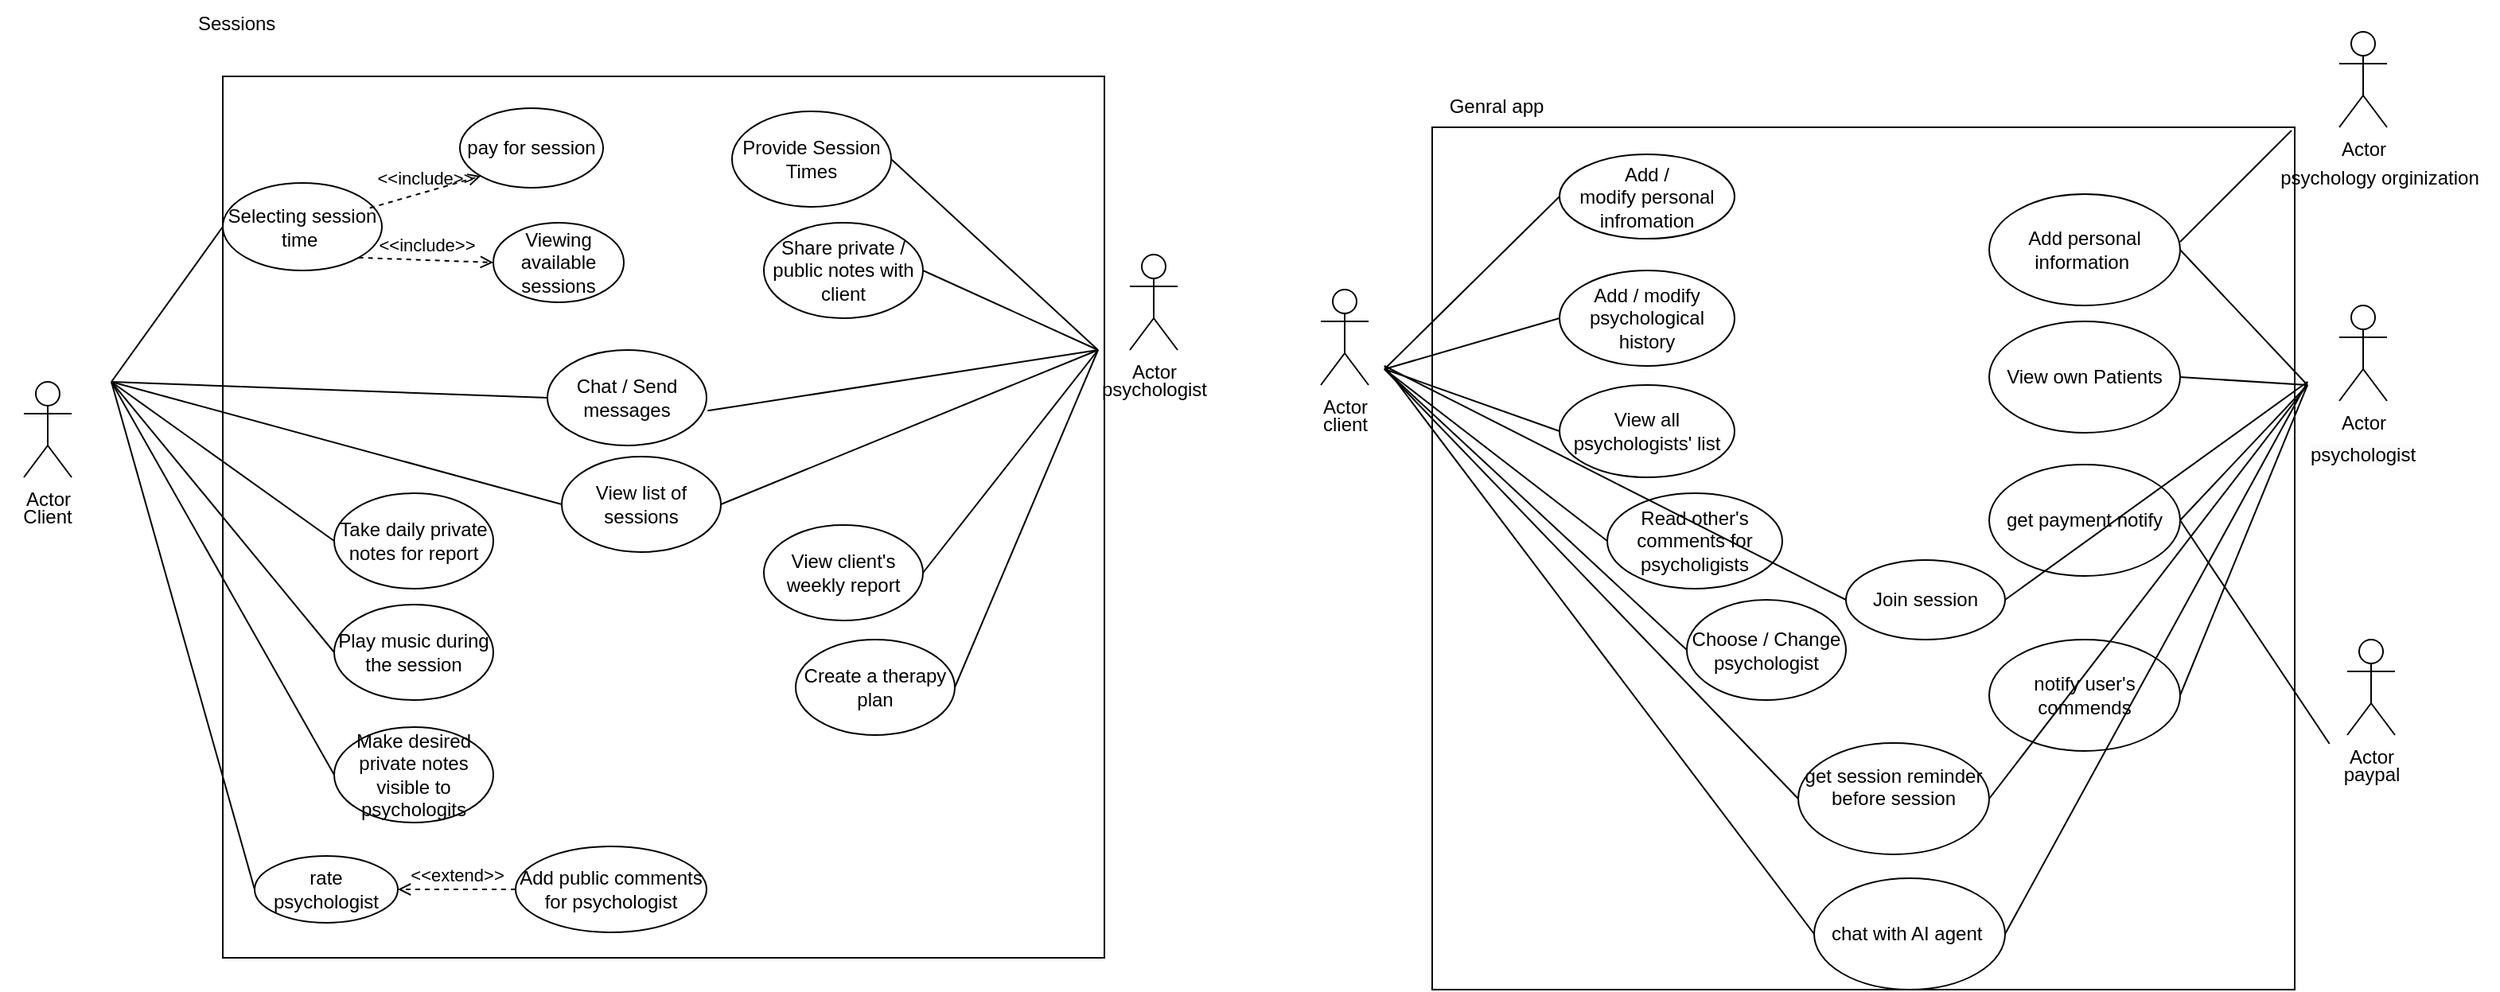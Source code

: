 <mxfile version="25.0.3">
  <diagram name="Page-1" id="b5b7bab2-c9e2-2cf4-8b2a-24fd1a2a6d21">
    <mxGraphModel dx="867" dy="2919" grid="1" gridSize="10" guides="1" tooltips="1" connect="1" arrows="1" fold="1" page="1" pageScale="1" pageWidth="827" pageHeight="1169" background="none" math="0" shadow="0">
      <root>
        <mxCell id="0" />
        <mxCell id="1" parent="0" />
        <mxCell id="3qdfxk0Ov2vLYJv6HYns-1" value="Actor" style="shape=umlActor;verticalLabelPosition=bottom;verticalAlign=top;html=1;outlineConnect=0;" parent="1" vertex="1">
          <mxGeometry x="35" y="-2050" width="30" height="60" as="geometry" />
        </mxCell>
        <mxCell id="3qdfxk0Ov2vLYJv6HYns-5" value="&lt;span style=&quot;color: rgba(0, 0, 0, 0); font-family: monospace; font-size: 0px; text-align: start; text-wrap-mode: nowrap;&quot;&gt;%3CmxGraphModel%3E%3Croot%3E%3CmxCell%20id%3D%220%22%2F%3E%3CmxCell%20id%3D%221%22%20parent%3D%220%22%2F%3E%3CmxCell%20id%3D%222%22%20value%3D%22%22%20style%3D%22ellipse%3BwhiteSpace%3Dwrap%3Bhtml%3D1%3BfillColor%3Dnone%3B%22%20vertex%3D%221%22%20parent%3D%221%22%3E%3CmxGeometry%20x%3D%22270%22%20y%3D%22-810%22%20width%3D%22100%22%20height%3D%2260%22%20as%3D%22geometry%22%2F%3E%3C%2FmxCell%3E%3C%2Froot%3E%3C%2FmxGraphModel%3E&lt;/span&gt;" style="whiteSpace=wrap;html=1;aspect=fixed;fillColor=none;" parent="1" vertex="1">
          <mxGeometry x="160" y="-2242" width="554" height="554" as="geometry" />
        </mxCell>
        <mxCell id="3qdfxk0Ov2vLYJv6HYns-9" value="Client" style="text;html=1;align=center;verticalAlign=middle;whiteSpace=wrap;rounded=0;" parent="1" vertex="1">
          <mxGeometry x="20" y="-1980" width="60" height="30" as="geometry" />
        </mxCell>
        <mxCell id="3qdfxk0Ov2vLYJv6HYns-10" value="Actor" style="shape=umlActor;verticalLabelPosition=bottom;verticalAlign=top;html=1;outlineConnect=0;" parent="1" vertex="1">
          <mxGeometry x="730" y="-2130" width="30" height="60" as="geometry" />
        </mxCell>
        <mxCell id="3qdfxk0Ov2vLYJv6HYns-12" value="psychologist" style="text;html=1;align=center;verticalAlign=middle;resizable=0;points=[];autosize=1;strokeColor=none;fillColor=none;" parent="1" vertex="1">
          <mxGeometry x="700" y="-2060" width="90" height="30" as="geometry" />
        </mxCell>
        <mxCell id="3qdfxk0Ov2vLYJv6HYns-14" value="Sessions&amp;nbsp;" style="text;html=1;align=center;verticalAlign=middle;resizable=0;points=[];autosize=1;strokeColor=none;fillColor=none;" parent="1" vertex="1">
          <mxGeometry x="130" y="-2290" width="80" height="30" as="geometry" />
        </mxCell>
        <mxCell id="3qdfxk0Ov2vLYJv6HYns-16" value="Selecting session time&amp;nbsp;" style="ellipse;whiteSpace=wrap;html=1;fillColor=none;" parent="1" vertex="1">
          <mxGeometry x="160" y="-2175" width="100" height="55" as="geometry" />
        </mxCell>
        <mxCell id="3qdfxk0Ov2vLYJv6HYns-18" value="View list of sessions" style="ellipse;whiteSpace=wrap;html=1;fillColor=none;" parent="1" vertex="1">
          <mxGeometry x="373" y="-2003" width="100" height="60" as="geometry" />
        </mxCell>
        <mxCell id="3qdfxk0Ov2vLYJv6HYns-19" value="Play music during the session" style="ellipse;whiteSpace=wrap;html=1;fillColor=none;" parent="1" vertex="1">
          <mxGeometry x="230" y="-1910" width="100" height="60" as="geometry" />
        </mxCell>
        <mxCell id="3qdfxk0Ov2vLYJv6HYns-20" value="Take daily private notes for report" style="ellipse;whiteSpace=wrap;html=1;fillColor=none;" parent="1" vertex="1">
          <mxGeometry x="230" y="-1980" width="100" height="60" as="geometry" />
        </mxCell>
        <mxCell id="3qdfxk0Ov2vLYJv6HYns-21" value="Make desired private notes visible to psychologits" style="ellipse;whiteSpace=wrap;html=1;fillColor=none;" parent="1" vertex="1">
          <mxGeometry x="230" y="-1833" width="100" height="60" as="geometry" />
        </mxCell>
        <mxCell id="3qdfxk0Ov2vLYJv6HYns-22" value="Chat / Send messages" style="ellipse;whiteSpace=wrap;html=1;fillColor=none;" parent="1" vertex="1">
          <mxGeometry x="364" y="-2070" width="100" height="60" as="geometry" />
        </mxCell>
        <mxCell id="3qdfxk0Ov2vLYJv6HYns-24" value="Share private / public notes with client" style="ellipse;whiteSpace=wrap;html=1;fillColor=none;" parent="1" vertex="1">
          <mxGeometry x="500" y="-2150" width="100" height="60" as="geometry" />
        </mxCell>
        <mxCell id="3qdfxk0Ov2vLYJv6HYns-25" value="View client&#39;s weekly report" style="ellipse;whiteSpace=wrap;html=1;fillColor=none;" parent="1" vertex="1">
          <mxGeometry x="500" y="-1960" width="100" height="60" as="geometry" />
        </mxCell>
        <mxCell id="3qdfxk0Ov2vLYJv6HYns-27" value="Create a therapy plan" style="ellipse;whiteSpace=wrap;html=1;fillColor=none;" parent="1" vertex="1">
          <mxGeometry x="520" y="-1888" width="100" height="60" as="geometry" />
        </mxCell>
        <mxCell id="3qdfxk0Ov2vLYJv6HYns-28" value="Provide Session Times" style="ellipse;whiteSpace=wrap;html=1;fillColor=none;" parent="1" vertex="1">
          <mxGeometry x="480" y="-2220" width="100" height="60" as="geometry" />
        </mxCell>
        <mxCell id="3qdfxk0Ov2vLYJv6HYns-29" value="" style="endArrow=none;html=1;rounded=0;entryX=0;entryY=0.5;entryDx=0;entryDy=0;" parent="1" target="3qdfxk0Ov2vLYJv6HYns-16" edge="1">
          <mxGeometry width="50" height="50" relative="1" as="geometry">
            <mxPoint x="90" y="-2050" as="sourcePoint" />
            <mxPoint x="420" y="-2000" as="targetPoint" />
          </mxGeometry>
        </mxCell>
        <mxCell id="3qdfxk0Ov2vLYJv6HYns-32" value="" style="endArrow=none;html=1;rounded=0;entryX=0;entryY=0.5;entryDx=0;entryDy=0;" parent="1" target="3qdfxk0Ov2vLYJv6HYns-18" edge="1">
          <mxGeometry width="50" height="50" relative="1" as="geometry">
            <mxPoint x="90" y="-2050" as="sourcePoint" />
            <mxPoint x="220" y="-2080" as="targetPoint" />
          </mxGeometry>
        </mxCell>
        <mxCell id="3qdfxk0Ov2vLYJv6HYns-33" value="" style="endArrow=none;html=1;rounded=0;entryX=0;entryY=0.5;entryDx=0;entryDy=0;" parent="1" target="3qdfxk0Ov2vLYJv6HYns-19" edge="1">
          <mxGeometry width="50" height="50" relative="1" as="geometry">
            <mxPoint x="90" y="-2050" as="sourcePoint" />
            <mxPoint x="220" y="-2010" as="targetPoint" />
          </mxGeometry>
        </mxCell>
        <mxCell id="3qdfxk0Ov2vLYJv6HYns-34" value="" style="endArrow=none;html=1;rounded=0;entryX=0;entryY=0.5;entryDx=0;entryDy=0;" parent="1" target="3qdfxk0Ov2vLYJv6HYns-20" edge="1">
          <mxGeometry width="50" height="50" relative="1" as="geometry">
            <mxPoint x="90" y="-2050" as="sourcePoint" />
            <mxPoint x="210" y="-1930" as="targetPoint" />
          </mxGeometry>
        </mxCell>
        <mxCell id="3qdfxk0Ov2vLYJv6HYns-35" value="" style="endArrow=none;html=1;rounded=0;entryX=0;entryY=0.5;entryDx=0;entryDy=0;" parent="1" target="3qdfxk0Ov2vLYJv6HYns-21" edge="1">
          <mxGeometry width="50" height="50" relative="1" as="geometry">
            <mxPoint x="90" y="-2050" as="sourcePoint" />
            <mxPoint x="210" y="-1800" as="targetPoint" />
          </mxGeometry>
        </mxCell>
        <mxCell id="3qdfxk0Ov2vLYJv6HYns-36" value="" style="endArrow=none;html=1;rounded=0;exitX=1;exitY=0.5;exitDx=0;exitDy=0;" parent="1" source="3qdfxk0Ov2vLYJv6HYns-28" edge="1">
          <mxGeometry width="50" height="50" relative="1" as="geometry">
            <mxPoint x="360" y="-1980" as="sourcePoint" />
            <mxPoint x="710" y="-2070" as="targetPoint" />
          </mxGeometry>
        </mxCell>
        <mxCell id="3qdfxk0Ov2vLYJv6HYns-38" value="" style="endArrow=none;html=1;rounded=0;exitX=1;exitY=0.5;exitDx=0;exitDy=0;" parent="1" source="3qdfxk0Ov2vLYJv6HYns-24" edge="1">
          <mxGeometry width="50" height="50" relative="1" as="geometry">
            <mxPoint x="590" y="-2100" as="sourcePoint" />
            <mxPoint x="710" y="-2070" as="targetPoint" />
          </mxGeometry>
        </mxCell>
        <mxCell id="3qdfxk0Ov2vLYJv6HYns-41" value="" style="endArrow=none;html=1;rounded=0;exitX=1;exitY=0.5;exitDx=0;exitDy=0;" parent="1" source="3qdfxk0Ov2vLYJv6HYns-27" edge="1">
          <mxGeometry width="50" height="50" relative="1" as="geometry">
            <mxPoint x="590" y="-1800" as="sourcePoint" />
            <mxPoint x="710" y="-2070" as="targetPoint" />
          </mxGeometry>
        </mxCell>
        <mxCell id="3qdfxk0Ov2vLYJv6HYns-42" value="" style="endArrow=none;html=1;rounded=0;exitX=1.007;exitY=0.636;exitDx=0;exitDy=0;exitPerimeter=0;" parent="1" source="3qdfxk0Ov2vLYJv6HYns-22" edge="1">
          <mxGeometry width="50" height="50" relative="1" as="geometry">
            <mxPoint x="360" y="-1980" as="sourcePoint" />
            <mxPoint x="710" y="-2070" as="targetPoint" />
          </mxGeometry>
        </mxCell>
        <mxCell id="3qdfxk0Ov2vLYJv6HYns-43" value="" style="endArrow=none;html=1;rounded=0;exitX=0;exitY=0.5;exitDx=0;exitDy=0;" parent="1" source="3qdfxk0Ov2vLYJv6HYns-22" edge="1">
          <mxGeometry width="50" height="50" relative="1" as="geometry">
            <mxPoint x="450" y="-2090" as="sourcePoint" />
            <mxPoint x="90" y="-2050" as="targetPoint" />
          </mxGeometry>
        </mxCell>
        <mxCell id="3qdfxk0Ov2vLYJv6HYns-44" value="" style="endArrow=none;html=1;rounded=0;exitX=1;exitY=0.5;exitDx=0;exitDy=0;" parent="1" source="3qdfxk0Ov2vLYJv6HYns-18" edge="1">
          <mxGeometry width="50" height="50" relative="1" as="geometry">
            <mxPoint x="450" y="-2090" as="sourcePoint" />
            <mxPoint x="710" y="-2070" as="targetPoint" />
          </mxGeometry>
        </mxCell>
        <mxCell id="3qdfxk0Ov2vLYJv6HYns-49" value="&lt;span style=&quot;color: rgba(0, 0, 0, 0); font-family: monospace; font-size: 0px; text-align: start; text-wrap-mode: nowrap;&quot;&gt;%3CmxGraphModel%3E%3Croot%3E%3CmxCell%20id%3D%220%22%2F%3E%3CmxCell%20id%3D%221%22%20parent%3D%220%22%2F%3E%3CmxCell%20id%3D%222%22%20value%3D%22Add%20personal%20information%26amp%3Bnbsp%3B%22%20style%3D%22ellipse%3BwhiteSpace%3Dwrap%3Bhtml%3D1%3BfillColor%3Dnone%3B%22%20vertex%3D%221%22%20parent%3D%221%22%3E%3CmxGeometry%20x%3D%221360%22%20y%3D%22-1080%22%20width%3D%22120%22%20height%3D%2270%22%20as%3D%22geometry%22%2F%3E%3C%2FmxCell%3E%3C%2Froot%3E%3C%2FmxGraphModel%3E&lt;/span&gt;" style="whiteSpace=wrap;html=1;aspect=fixed;fillColor=none;" parent="1" vertex="1">
          <mxGeometry x="920" y="-2210" width="542" height="542" as="geometry" />
        </mxCell>
        <mxCell id="3qdfxk0Ov2vLYJv6HYns-50" value="Actor" style="shape=umlActor;verticalLabelPosition=bottom;verticalAlign=top;html=1;outlineConnect=0;" parent="1" vertex="1">
          <mxGeometry x="850" y="-2108" width="30" height="60" as="geometry" />
        </mxCell>
        <mxCell id="3qdfxk0Ov2vLYJv6HYns-52" value="client" style="text;html=1;align=center;verticalAlign=middle;resizable=0;points=[];autosize=1;strokeColor=none;fillColor=none;" parent="1" vertex="1">
          <mxGeometry x="840" y="-2038" width="50" height="30" as="geometry" />
        </mxCell>
        <mxCell id="3qdfxk0Ov2vLYJv6HYns-53" value="Actor" style="shape=umlActor;verticalLabelPosition=bottom;verticalAlign=top;html=1;outlineConnect=0;" parent="1" vertex="1">
          <mxGeometry x="1490" y="-2098" width="30" height="60" as="geometry" />
        </mxCell>
        <mxCell id="3qdfxk0Ov2vLYJv6HYns-54" value="&lt;span style=&quot;color: rgb(0, 0, 0); font-family: Helvetica; font-size: 12px; font-style: normal; font-variant-ligatures: normal; font-variant-caps: normal; font-weight: 400; letter-spacing: normal; orphans: 2; text-align: center; text-indent: 0px; text-transform: none; widows: 2; word-spacing: 0px; -webkit-text-stroke-width: 0px; white-space: nowrap; background-color: rgb(251, 251, 251); text-decoration-thickness: initial; text-decoration-style: initial; text-decoration-color: initial; display: inline !important; float: none;&quot;&gt;psychologist&lt;/span&gt;" style="text;whiteSpace=wrap;html=1;" parent="1" vertex="1">
          <mxGeometry x="1470" y="-2018" width="80" height="40" as="geometry" />
        </mxCell>
        <mxCell id="3qdfxk0Ov2vLYJv6HYns-55" value="Genral app" style="text;html=1;align=center;verticalAlign=middle;resizable=0;points=[];autosize=1;strokeColor=none;fillColor=none;" parent="1" vertex="1">
          <mxGeometry x="920" y="-2238" width="80" height="30" as="geometry" />
        </mxCell>
        <mxCell id="3qdfxk0Ov2vLYJv6HYns-56" value="Add / modify&amp;nbsp;personal infromation" style="ellipse;whiteSpace=wrap;html=1;fillColor=none;" parent="1" vertex="1">
          <mxGeometry x="1000" y="-2193" width="110" height="53" as="geometry" />
        </mxCell>
        <mxCell id="3qdfxk0Ov2vLYJv6HYns-57" value="Add / modify psychological history" style="ellipse;whiteSpace=wrap;html=1;fillColor=none;" parent="1" vertex="1">
          <mxGeometry x="1000" y="-2120" width="110" height="60" as="geometry" />
        </mxCell>
        <mxCell id="3qdfxk0Ov2vLYJv6HYns-59" value="View all&lt;div&gt;&amp;nbsp;psychologists&#39; list&amp;nbsp;&lt;/div&gt;" style="ellipse;whiteSpace=wrap;html=1;fillColor=none;" parent="1" vertex="1">
          <mxGeometry x="1000" y="-2048" width="110" height="58" as="geometry" />
        </mxCell>
        <mxCell id="3qdfxk0Ov2vLYJv6HYns-60" value="Read other&#39;s comments for psycholigists" style="ellipse;whiteSpace=wrap;html=1;fillColor=none;" parent="1" vertex="1">
          <mxGeometry x="1030" y="-1980" width="110" height="60" as="geometry" />
        </mxCell>
        <mxCell id="3qdfxk0Ov2vLYJv6HYns-61" value="Add public comments for psychologist" style="ellipse;whiteSpace=wrap;html=1;fillColor=none;" parent="1" vertex="1">
          <mxGeometry x="344" y="-1758" width="120" height="54" as="geometry" />
        </mxCell>
        <mxCell id="3qdfxk0Ov2vLYJv6HYns-62" value="" style="endArrow=none;html=1;rounded=0;entryX=0;entryY=0.5;entryDx=0;entryDy=0;" parent="1" target="3qdfxk0Ov2vLYJv6HYns-75" edge="1">
          <mxGeometry width="50" height="50" relative="1" as="geometry">
            <mxPoint x="90" y="-2050" as="sourcePoint" />
            <mxPoint x="120" y="-1650" as="targetPoint" />
          </mxGeometry>
        </mxCell>
        <mxCell id="3qdfxk0Ov2vLYJv6HYns-63" value="Add personal information&amp;nbsp;" style="ellipse;whiteSpace=wrap;html=1;fillColor=none;" parent="1" vertex="1">
          <mxGeometry x="1270" y="-2168" width="120" height="70" as="geometry" />
        </mxCell>
        <mxCell id="3qdfxk0Ov2vLYJv6HYns-64" value="View own Patients" style="ellipse;whiteSpace=wrap;html=1;fillColor=none;" parent="1" vertex="1">
          <mxGeometry x="1270" y="-2088" width="120" height="70" as="geometry" />
        </mxCell>
        <mxCell id="3qdfxk0Ov2vLYJv6HYns-65" value="get payment notify" style="ellipse;whiteSpace=wrap;html=1;fillColor=none;" parent="1" vertex="1">
          <mxGeometry x="1270" y="-1998" width="120" height="70" as="geometry" />
        </mxCell>
        <mxCell id="3qdfxk0Ov2vLYJv6HYns-66" value="notify user&#39;s commends" style="ellipse;whiteSpace=wrap;html=1;fillColor=none;" parent="1" vertex="1">
          <mxGeometry x="1270" y="-1888" width="120" height="70" as="geometry" />
        </mxCell>
        <mxCell id="3qdfxk0Ov2vLYJv6HYns-67" value="" style="endArrow=none;html=1;rounded=0;entryX=0;entryY=0.5;entryDx=0;entryDy=0;" parent="1" target="3qdfxk0Ov2vLYJv6HYns-56" edge="1">
          <mxGeometry width="50" height="50" relative="1" as="geometry">
            <mxPoint x="890" y="-2058" as="sourcePoint" />
            <mxPoint x="1200" y="-1998" as="targetPoint" />
          </mxGeometry>
        </mxCell>
        <mxCell id="3qdfxk0Ov2vLYJv6HYns-68" value="" style="endArrow=none;html=1;rounded=0;entryX=0;entryY=0.5;entryDx=0;entryDy=0;" parent="1" target="3qdfxk0Ov2vLYJv6HYns-57" edge="1">
          <mxGeometry width="50" height="50" relative="1" as="geometry">
            <mxPoint x="890" y="-2058" as="sourcePoint" />
            <mxPoint x="1000" y="-2133" as="targetPoint" />
          </mxGeometry>
        </mxCell>
        <mxCell id="3qdfxk0Ov2vLYJv6HYns-69" value="" style="endArrow=none;html=1;rounded=0;entryX=0;entryY=0.5;entryDx=0;entryDy=0;" parent="1" target="3qdfxk0Ov2vLYJv6HYns-59" edge="1">
          <mxGeometry width="50" height="50" relative="1" as="geometry">
            <mxPoint x="890" y="-2058" as="sourcePoint" />
            <mxPoint x="1000" y="-2043" as="targetPoint" />
          </mxGeometry>
        </mxCell>
        <mxCell id="3qdfxk0Ov2vLYJv6HYns-70" value="" style="endArrow=none;html=1;rounded=0;entryX=0;entryY=0.5;entryDx=0;entryDy=0;" parent="1" target="3qdfxk0Ov2vLYJv6HYns-60" edge="1">
          <mxGeometry width="50" height="50" relative="1" as="geometry">
            <mxPoint x="890" y="-2058" as="sourcePoint" />
            <mxPoint x="990" y="-1940.5" as="targetPoint" />
          </mxGeometry>
        </mxCell>
        <mxCell id="3qdfxk0Ov2vLYJv6HYns-71" value="" style="endArrow=none;html=1;rounded=0;exitX=1;exitY=0.5;exitDx=0;exitDy=0;" parent="1" source="3qdfxk0Ov2vLYJv6HYns-63" edge="1">
          <mxGeometry width="50" height="50" relative="1" as="geometry">
            <mxPoint x="1150" y="-1898" as="sourcePoint" />
            <mxPoint x="1470" y="-2048" as="targetPoint" />
          </mxGeometry>
        </mxCell>
        <mxCell id="3qdfxk0Ov2vLYJv6HYns-72" value="" style="endArrow=none;html=1;rounded=0;exitX=1;exitY=0.5;exitDx=0;exitDy=0;" parent="1" source="3qdfxk0Ov2vLYJv6HYns-64" edge="1">
          <mxGeometry width="50" height="50" relative="1" as="geometry">
            <mxPoint x="1400" y="-2123" as="sourcePoint" />
            <mxPoint x="1470" y="-2048" as="targetPoint" />
          </mxGeometry>
        </mxCell>
        <mxCell id="3qdfxk0Ov2vLYJv6HYns-73" value="" style="endArrow=none;html=1;rounded=0;exitX=1;exitY=0.5;exitDx=0;exitDy=0;" parent="1" source="3qdfxk0Ov2vLYJv6HYns-65" edge="1">
          <mxGeometry width="50" height="50" relative="1" as="geometry">
            <mxPoint x="1400" y="-2043" as="sourcePoint" />
            <mxPoint x="1470" y="-2048" as="targetPoint" />
          </mxGeometry>
        </mxCell>
        <mxCell id="3qdfxk0Ov2vLYJv6HYns-74" value="" style="endArrow=none;html=1;rounded=0;exitX=1;exitY=0.5;exitDx=0;exitDy=0;" parent="1" source="3qdfxk0Ov2vLYJv6HYns-66" edge="1">
          <mxGeometry width="50" height="50" relative="1" as="geometry">
            <mxPoint x="1410" y="-1953" as="sourcePoint" />
            <mxPoint x="1470" y="-2048" as="targetPoint" />
          </mxGeometry>
        </mxCell>
        <mxCell id="3qdfxk0Ov2vLYJv6HYns-75" value="rate psychologist" style="ellipse;whiteSpace=wrap;html=1;fillColor=none;" parent="1" vertex="1">
          <mxGeometry x="180" y="-1752" width="90" height="42" as="geometry" />
        </mxCell>
        <mxCell id="3qdfxk0Ov2vLYJv6HYns-81" value="" style="endArrow=none;html=1;rounded=0;entryX=1;entryY=0.5;entryDx=0;entryDy=0;" parent="1" target="3qdfxk0Ov2vLYJv6HYns-25" edge="1">
          <mxGeometry width="50" height="50" relative="1" as="geometry">
            <mxPoint x="710" y="-2070" as="sourcePoint" />
            <mxPoint x="480" y="-1920" as="targetPoint" />
          </mxGeometry>
        </mxCell>
        <object label="Actor" id="3qdfxk0Ov2vLYJv6HYns-82">
          <mxCell style="shape=umlActor;verticalLabelPosition=bottom;verticalAlign=top;html=1;outlineConnect=0;" parent="1" vertex="1">
            <mxGeometry x="1490" y="-2270" width="30" height="60" as="geometry" />
          </mxCell>
        </object>
        <mxCell id="3qdfxk0Ov2vLYJv6HYns-83" value="psychology orginization" style="text;html=1;align=center;verticalAlign=middle;resizable=0;points=[];autosize=1;strokeColor=none;fillColor=none;" parent="1" vertex="1">
          <mxGeometry x="1440" y="-2193" width="150" height="30" as="geometry" />
        </mxCell>
        <mxCell id="3qdfxk0Ov2vLYJv6HYns-84" value="" style="endArrow=none;html=1;rounded=0;" parent="1" edge="1">
          <mxGeometry width="50" height="50" relative="1" as="geometry">
            <mxPoint x="1390" y="-2138" as="sourcePoint" />
            <mxPoint x="1460" y="-2208" as="targetPoint" />
          </mxGeometry>
        </mxCell>
        <mxCell id="3qdfxk0Ov2vLYJv6HYns-88" value="Actor" style="shape=umlActor;verticalLabelPosition=bottom;verticalAlign=top;html=1;outlineConnect=0;" parent="1" vertex="1">
          <mxGeometry x="1495" y="-1888" width="30" height="60" as="geometry" />
        </mxCell>
        <mxCell id="3qdfxk0Ov2vLYJv6HYns-89" value="paypal" style="text;html=1;align=center;verticalAlign=middle;resizable=0;points=[];autosize=1;strokeColor=none;fillColor=none;" parent="1" vertex="1">
          <mxGeometry x="1480" y="-1818" width="60" height="30" as="geometry" />
        </mxCell>
        <mxCell id="3qdfxk0Ov2vLYJv6HYns-90" value="" style="endArrow=none;html=1;rounded=0;entryX=0.064;entryY=-0.151;entryDx=0;entryDy=0;entryPerimeter=0;exitX=1;exitY=0.5;exitDx=0;exitDy=0;" parent="1" source="3qdfxk0Ov2vLYJv6HYns-65" target="3qdfxk0Ov2vLYJv6HYns-89" edge="1">
          <mxGeometry width="50" height="50" relative="1" as="geometry">
            <mxPoint x="1180" y="-1848" as="sourcePoint" />
            <mxPoint x="1230" y="-1898" as="targetPoint" />
          </mxGeometry>
        </mxCell>
        <mxCell id="3qdfxk0Ov2vLYJv6HYns-92" value="pay for session" style="ellipse;whiteSpace=wrap;html=1;fillColor=none;" parent="1" vertex="1">
          <mxGeometry x="309" y="-2222" width="90" height="50" as="geometry" />
        </mxCell>
        <mxCell id="3qdfxk0Ov2vLYJv6HYns-98" value="Choose / Change psychologist" style="ellipse;whiteSpace=wrap;html=1;fillColor=none;" parent="1" vertex="1">
          <mxGeometry x="1080" y="-1913" width="100" height="63" as="geometry" />
        </mxCell>
        <mxCell id="3qdfxk0Ov2vLYJv6HYns-99" value="" style="endArrow=none;html=1;rounded=0;entryX=0;entryY=0.5;entryDx=0;entryDy=0;" parent="1" target="3qdfxk0Ov2vLYJv6HYns-98" edge="1">
          <mxGeometry width="50" height="50" relative="1" as="geometry">
            <mxPoint x="890" y="-2058" as="sourcePoint" />
            <mxPoint x="1140" y="-1998" as="targetPoint" />
          </mxGeometry>
        </mxCell>
        <mxCell id="3qdfxk0Ov2vLYJv6HYns-100" value="get session reminder before session&lt;div&gt;&amp;nbsp;&lt;/div&gt;" style="ellipse;whiteSpace=wrap;html=1;fillColor=none;" parent="1" vertex="1">
          <mxGeometry x="1150" y="-1823" width="120" height="70" as="geometry" />
        </mxCell>
        <mxCell id="3qdfxk0Ov2vLYJv6HYns-102" value="" style="endArrow=none;html=1;rounded=0;entryX=0;entryY=0.5;entryDx=0;entryDy=0;" parent="1" target="3qdfxk0Ov2vLYJv6HYns-100" edge="1">
          <mxGeometry width="50" height="50" relative="1" as="geometry">
            <mxPoint x="890" y="-2058" as="sourcePoint" />
            <mxPoint x="1200" y="-1958" as="targetPoint" />
          </mxGeometry>
        </mxCell>
        <mxCell id="3qdfxk0Ov2vLYJv6HYns-103" value="" style="endArrow=none;html=1;rounded=0;exitX=1;exitY=0.5;exitDx=0;exitDy=0;" parent="1" source="3qdfxk0Ov2vLYJv6HYns-100" edge="1">
          <mxGeometry width="50" height="50" relative="1" as="geometry">
            <mxPoint x="1150" y="-1908" as="sourcePoint" />
            <mxPoint x="1470" y="-2048" as="targetPoint" />
          </mxGeometry>
        </mxCell>
        <mxCell id="3qdfxk0Ov2vLYJv6HYns-106" value="&lt;div&gt;chat with AI agent&amp;nbsp;&lt;/div&gt;" style="ellipse;whiteSpace=wrap;html=1;fillColor=none;" parent="1" vertex="1">
          <mxGeometry x="1160" y="-1738" width="120" height="70" as="geometry" />
        </mxCell>
        <mxCell id="3qdfxk0Ov2vLYJv6HYns-107" value="" style="endArrow=none;html=1;rounded=0;entryX=0;entryY=0.5;entryDx=0;entryDy=0;" parent="1" target="3qdfxk0Ov2vLYJv6HYns-106" edge="1">
          <mxGeometry width="50" height="50" relative="1" as="geometry">
            <mxPoint x="890" y="-2060" as="sourcePoint" />
            <mxPoint x="1090" y="-1785" as="targetPoint" />
          </mxGeometry>
        </mxCell>
        <mxCell id="3qdfxk0Ov2vLYJv6HYns-108" value="" style="endArrow=none;html=1;rounded=0;exitX=1;exitY=0.5;exitDx=0;exitDy=0;" parent="1" source="3qdfxk0Ov2vLYJv6HYns-106" edge="1">
          <mxGeometry width="50" height="50" relative="1" as="geometry">
            <mxPoint x="1250" y="-1795" as="sourcePoint" />
            <mxPoint x="1470" y="-2050" as="targetPoint" />
          </mxGeometry>
        </mxCell>
        <mxCell id="3qdfxk0Ov2vLYJv6HYns-112" value="&lt;div&gt;Join session&lt;/div&gt;" style="ellipse;whiteSpace=wrap;html=1;fillColor=none;" parent="1" vertex="1">
          <mxGeometry x="1180" y="-1938" width="100" height="50" as="geometry" />
        </mxCell>
        <mxCell id="3qdfxk0Ov2vLYJv6HYns-113" value="" style="endArrow=none;html=1;rounded=0;exitX=1;exitY=0.5;exitDx=0;exitDy=0;" parent="1" source="3qdfxk0Ov2vLYJv6HYns-112" edge="1">
          <mxGeometry width="50" height="50" relative="1" as="geometry">
            <mxPoint x="1170" y="-1870" as="sourcePoint" />
            <mxPoint x="1470" y="-2050" as="targetPoint" />
          </mxGeometry>
        </mxCell>
        <mxCell id="3qdfxk0Ov2vLYJv6HYns-115" value="" style="endArrow=none;html=1;rounded=0;entryX=0;entryY=0.5;entryDx=0;entryDy=0;" parent="1" target="3qdfxk0Ov2vLYJv6HYns-112" edge="1">
          <mxGeometry width="50" height="50" relative="1" as="geometry">
            <mxPoint x="890" y="-2060" as="sourcePoint" />
            <mxPoint x="1180" y="-1918" as="targetPoint" />
          </mxGeometry>
        </mxCell>
        <mxCell id="Et2RpNywYfm6Bo9JoJb3-1" value="Viewing available sessions" style="ellipse;whiteSpace=wrap;html=1;" vertex="1" parent="1">
          <mxGeometry x="330" y="-2150" width="82" height="50" as="geometry" />
        </mxCell>
        <mxCell id="Et2RpNywYfm6Bo9JoJb3-3" value="&amp;lt;&amp;lt;include&amp;gt;&amp;gt;" style="html=1;verticalAlign=bottom;labelBackgroundColor=none;endArrow=open;endFill=0;dashed=1;rounded=0;entryX=0;entryY=0.5;entryDx=0;entryDy=0;exitX=1;exitY=1;exitDx=0;exitDy=0;" edge="1" parent="1" source="3qdfxk0Ov2vLYJv6HYns-16" target="Et2RpNywYfm6Bo9JoJb3-1">
          <mxGeometry width="160" relative="1" as="geometry">
            <mxPoint x="254" y="-2133.67" as="sourcePoint" />
            <mxPoint x="414" y="-2133.67" as="targetPoint" />
          </mxGeometry>
        </mxCell>
        <mxCell id="Et2RpNywYfm6Bo9JoJb3-4" value="&amp;lt;&amp;lt;include&amp;gt;&amp;gt;" style="html=1;verticalAlign=bottom;labelBackgroundColor=none;endArrow=open;endFill=0;dashed=1;rounded=0;entryX=0;entryY=1;entryDx=0;entryDy=0;exitX=0.924;exitY=0.286;exitDx=0;exitDy=0;exitPerimeter=0;" edge="1" parent="1" source="3qdfxk0Ov2vLYJv6HYns-16" target="3qdfxk0Ov2vLYJv6HYns-92">
          <mxGeometry width="160" relative="1" as="geometry">
            <mxPoint x="256" y="-2160" as="sourcePoint" />
            <mxPoint x="340" y="-2157" as="targetPoint" />
          </mxGeometry>
        </mxCell>
        <mxCell id="Et2RpNywYfm6Bo9JoJb3-5" value="&amp;lt;&amp;lt;extend&amp;gt;&amp;gt;" style="html=1;verticalAlign=bottom;labelBackgroundColor=none;endArrow=open;endFill=0;dashed=1;rounded=0;entryX=1;entryY=0.5;entryDx=0;entryDy=0;exitX=0;exitY=0.5;exitDx=0;exitDy=0;" edge="1" parent="1" source="3qdfxk0Ov2vLYJv6HYns-61" target="3qdfxk0Ov2vLYJv6HYns-75">
          <mxGeometry width="160" relative="1" as="geometry">
            <mxPoint x="364" y="-1788.4" as="sourcePoint" />
            <mxPoint x="524" y="-1788.4" as="targetPoint" />
          </mxGeometry>
        </mxCell>
      </root>
    </mxGraphModel>
  </diagram>
</mxfile>
